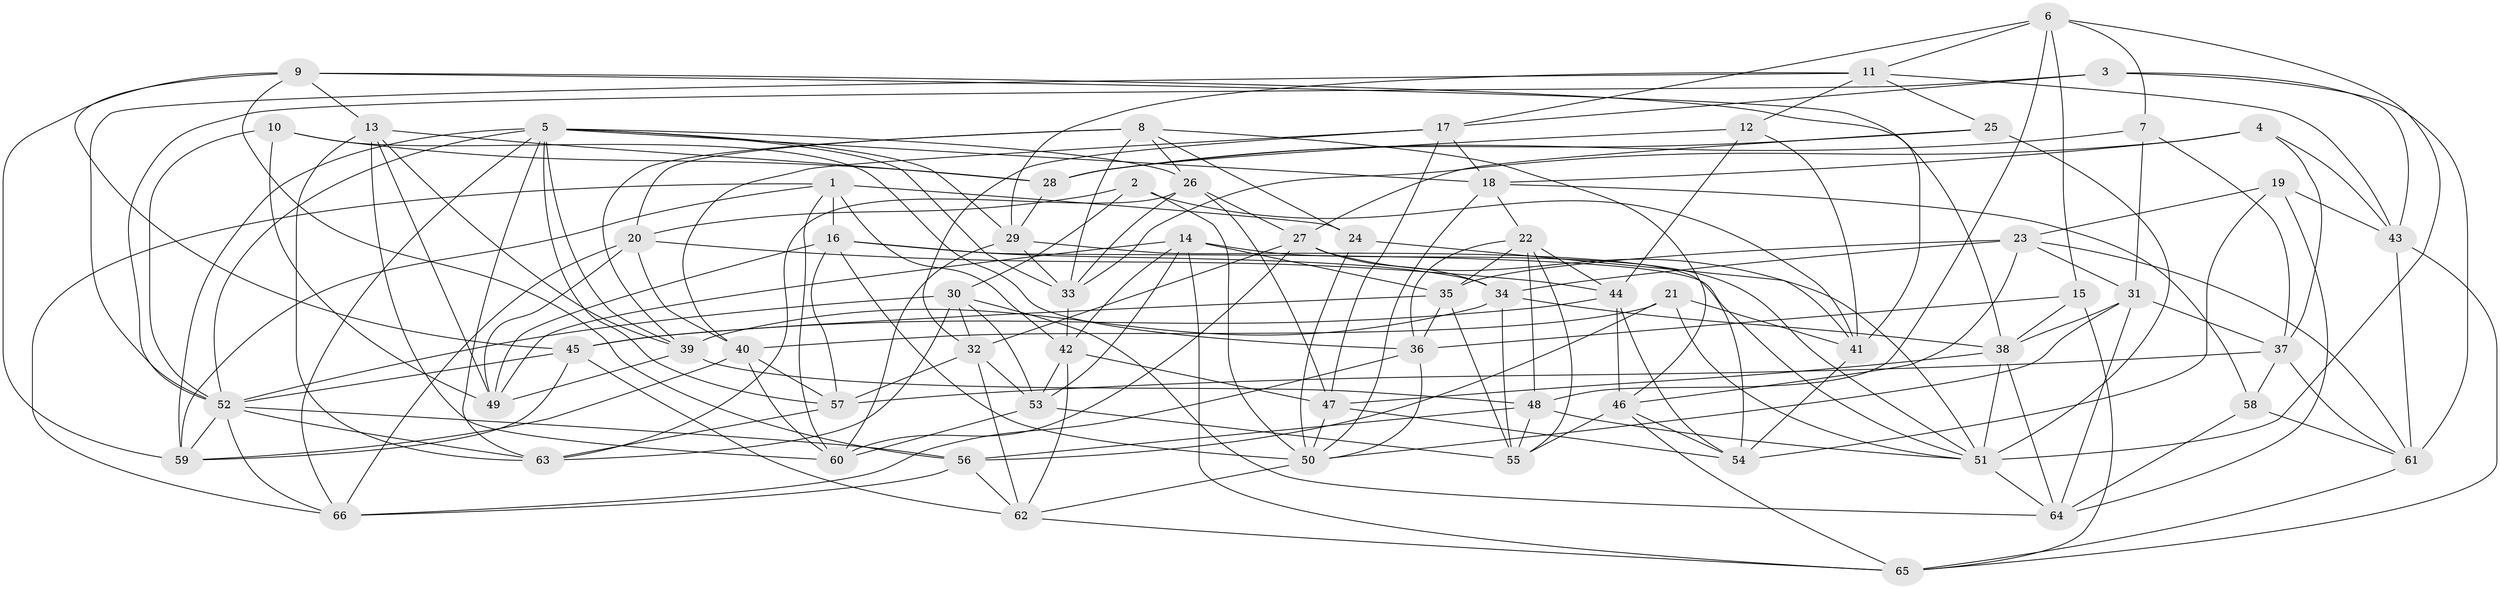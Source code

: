 // original degree distribution, {4: 1.0}
// Generated by graph-tools (version 1.1) at 2025/50/03/09/25 03:50:46]
// undirected, 66 vertices, 193 edges
graph export_dot {
graph [start="1"]
  node [color=gray90,style=filled];
  1;
  2;
  3;
  4;
  5;
  6;
  7;
  8;
  9;
  10;
  11;
  12;
  13;
  14;
  15;
  16;
  17;
  18;
  19;
  20;
  21;
  22;
  23;
  24;
  25;
  26;
  27;
  28;
  29;
  30;
  31;
  32;
  33;
  34;
  35;
  36;
  37;
  38;
  39;
  40;
  41;
  42;
  43;
  44;
  45;
  46;
  47;
  48;
  49;
  50;
  51;
  52;
  53;
  54;
  55;
  56;
  57;
  58;
  59;
  60;
  61;
  62;
  63;
  64;
  65;
  66;
  1 -- 16 [weight=1.0];
  1 -- 24 [weight=1.0];
  1 -- 42 [weight=1.0];
  1 -- 59 [weight=1.0];
  1 -- 60 [weight=1.0];
  1 -- 66 [weight=1.0];
  2 -- 20 [weight=1.0];
  2 -- 30 [weight=1.0];
  2 -- 41 [weight=1.0];
  2 -- 50 [weight=1.0];
  3 -- 17 [weight=1.0];
  3 -- 43 [weight=1.0];
  3 -- 52 [weight=1.0];
  3 -- 61 [weight=1.0];
  4 -- 18 [weight=1.0];
  4 -- 33 [weight=1.0];
  4 -- 37 [weight=1.0];
  4 -- 43 [weight=1.0];
  5 -- 18 [weight=1.0];
  5 -- 26 [weight=1.0];
  5 -- 29 [weight=1.0];
  5 -- 33 [weight=1.0];
  5 -- 39 [weight=1.0];
  5 -- 52 [weight=1.0];
  5 -- 57 [weight=1.0];
  5 -- 59 [weight=1.0];
  5 -- 63 [weight=1.0];
  5 -- 66 [weight=1.0];
  6 -- 7 [weight=1.0];
  6 -- 11 [weight=1.0];
  6 -- 15 [weight=1.0];
  6 -- 17 [weight=1.0];
  6 -- 48 [weight=1.0];
  6 -- 51 [weight=1.0];
  7 -- 28 [weight=1.0];
  7 -- 31 [weight=1.0];
  7 -- 37 [weight=1.0];
  8 -- 20 [weight=1.0];
  8 -- 24 [weight=1.0];
  8 -- 26 [weight=1.0];
  8 -- 33 [weight=1.0];
  8 -- 39 [weight=1.0];
  8 -- 46 [weight=1.0];
  9 -- 13 [weight=1.0];
  9 -- 38 [weight=1.0];
  9 -- 41 [weight=1.0];
  9 -- 45 [weight=1.0];
  9 -- 56 [weight=1.0];
  9 -- 59 [weight=1.0];
  10 -- 28 [weight=1.0];
  10 -- 36 [weight=1.0];
  10 -- 49 [weight=1.0];
  10 -- 52 [weight=1.0];
  11 -- 12 [weight=1.0];
  11 -- 25 [weight=1.0];
  11 -- 29 [weight=1.0];
  11 -- 43 [weight=1.0];
  11 -- 52 [weight=1.0];
  12 -- 28 [weight=1.0];
  12 -- 41 [weight=1.0];
  12 -- 44 [weight=1.0];
  13 -- 28 [weight=1.0];
  13 -- 39 [weight=1.0];
  13 -- 49 [weight=1.0];
  13 -- 60 [weight=1.0];
  13 -- 63 [weight=1.0];
  14 -- 35 [weight=1.0];
  14 -- 42 [weight=1.0];
  14 -- 49 [weight=1.0];
  14 -- 51 [weight=1.0];
  14 -- 53 [weight=1.0];
  14 -- 65 [weight=1.0];
  15 -- 36 [weight=1.0];
  15 -- 38 [weight=1.0];
  15 -- 65 [weight=1.0];
  16 -- 34 [weight=1.0];
  16 -- 49 [weight=1.0];
  16 -- 50 [weight=1.0];
  16 -- 51 [weight=1.0];
  16 -- 57 [weight=1.0];
  17 -- 18 [weight=1.0];
  17 -- 32 [weight=1.0];
  17 -- 40 [weight=1.0];
  17 -- 47 [weight=1.0];
  18 -- 22 [weight=1.0];
  18 -- 50 [weight=1.0];
  18 -- 58 [weight=1.0];
  19 -- 23 [weight=1.0];
  19 -- 43 [weight=1.0];
  19 -- 54 [weight=1.0];
  19 -- 64 [weight=1.0];
  20 -- 40 [weight=1.0];
  20 -- 44 [weight=1.0];
  20 -- 49 [weight=1.0];
  20 -- 66 [weight=1.0];
  21 -- 40 [weight=1.0];
  21 -- 41 [weight=1.0];
  21 -- 51 [weight=1.0];
  21 -- 56 [weight=1.0];
  22 -- 35 [weight=1.0];
  22 -- 36 [weight=1.0];
  22 -- 44 [weight=1.0];
  22 -- 48 [weight=1.0];
  22 -- 55 [weight=1.0];
  23 -- 31 [weight=1.0];
  23 -- 34 [weight=1.0];
  23 -- 35 [weight=1.0];
  23 -- 46 [weight=1.0];
  23 -- 61 [weight=1.0];
  24 -- 41 [weight=1.0];
  24 -- 50 [weight=1.0];
  25 -- 27 [weight=1.0];
  25 -- 28 [weight=1.0];
  25 -- 51 [weight=1.0];
  26 -- 27 [weight=1.0];
  26 -- 33 [weight=1.0];
  26 -- 47 [weight=1.0];
  26 -- 63 [weight=1.0];
  27 -- 32 [weight=1.0];
  27 -- 34 [weight=1.0];
  27 -- 51 [weight=1.0];
  27 -- 60 [weight=1.0];
  28 -- 29 [weight=1.0];
  29 -- 33 [weight=1.0];
  29 -- 54 [weight=1.0];
  29 -- 60 [weight=1.0];
  30 -- 32 [weight=1.0];
  30 -- 52 [weight=1.0];
  30 -- 53 [weight=1.0];
  30 -- 63 [weight=1.0];
  30 -- 64 [weight=1.0];
  31 -- 37 [weight=1.0];
  31 -- 38 [weight=1.0];
  31 -- 50 [weight=1.0];
  31 -- 64 [weight=1.0];
  32 -- 53 [weight=1.0];
  32 -- 57 [weight=1.0];
  32 -- 62 [weight=1.0];
  33 -- 42 [weight=1.0];
  34 -- 38 [weight=1.0];
  34 -- 39 [weight=1.0];
  34 -- 55 [weight=1.0];
  35 -- 36 [weight=1.0];
  35 -- 45 [weight=1.0];
  35 -- 55 [weight=1.0];
  36 -- 50 [weight=1.0];
  36 -- 66 [weight=1.0];
  37 -- 57 [weight=1.0];
  37 -- 58 [weight=1.0];
  37 -- 61 [weight=1.0];
  38 -- 47 [weight=1.0];
  38 -- 51 [weight=2.0];
  38 -- 64 [weight=1.0];
  39 -- 48 [weight=1.0];
  39 -- 49 [weight=1.0];
  40 -- 57 [weight=1.0];
  40 -- 59 [weight=1.0];
  40 -- 60 [weight=1.0];
  41 -- 54 [weight=1.0];
  42 -- 47 [weight=1.0];
  42 -- 53 [weight=1.0];
  42 -- 62 [weight=1.0];
  43 -- 61 [weight=1.0];
  43 -- 65 [weight=1.0];
  44 -- 45 [weight=1.0];
  44 -- 46 [weight=1.0];
  44 -- 54 [weight=1.0];
  45 -- 52 [weight=1.0];
  45 -- 59 [weight=1.0];
  45 -- 62 [weight=1.0];
  46 -- 54 [weight=1.0];
  46 -- 55 [weight=1.0];
  46 -- 65 [weight=1.0];
  47 -- 50 [weight=1.0];
  47 -- 54 [weight=1.0];
  48 -- 51 [weight=1.0];
  48 -- 55 [weight=1.0];
  48 -- 56 [weight=1.0];
  50 -- 62 [weight=1.0];
  51 -- 64 [weight=1.0];
  52 -- 56 [weight=1.0];
  52 -- 59 [weight=1.0];
  52 -- 63 [weight=1.0];
  52 -- 66 [weight=1.0];
  53 -- 55 [weight=1.0];
  53 -- 60 [weight=1.0];
  56 -- 62 [weight=1.0];
  56 -- 66 [weight=1.0];
  57 -- 63 [weight=1.0];
  58 -- 61 [weight=1.0];
  58 -- 64 [weight=1.0];
  61 -- 65 [weight=1.0];
  62 -- 65 [weight=1.0];
}

